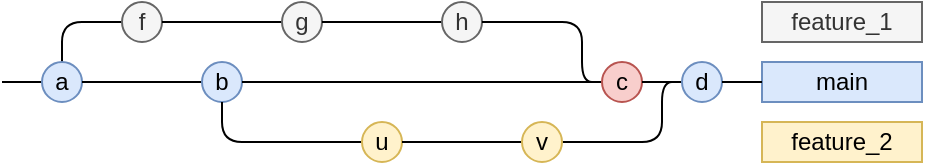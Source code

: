 <mxfile compressed="false" version="17.4.2" type="device">
<diagram id="a" name="Page-1">
  <mxGraphModel dx="532" dy="766" grid="1" gridSize="10" guides="1" tooltips="1" connect="1" arrows="1" fold="1" page="1" pageScale="1" pageWidth="413" pageHeight="583" math="0" shadow="0">
    <root>
      <mxCell id="0" />
      <mxCell id="1" parent="0" />
      <mxCell id="box1" value="feature_1" style="rounded=0;whiteSpace=wrap;html=1;fillColor=#f5f5f5;strokeColor=#666666;fontColor=#333333;" parent="1" vertex="1">
        <mxGeometry x="380" y="20" width="80" height="20" as="geometry" />
      </mxCell>
    <mxCell id="l13" value="" style="endArrow=none;html=1;rounded=1;exitX=0.5;exitY=0;exitDx=0;exitDy=0;entryX=0;entryY=0.5;entryDx=0;entryDy=0;" edge="1" parent="1" source="b4" target="b5">
      <mxGeometry width="50" height="50" relative="1" as="geometry">
        <mxPoint x="30" y="70" as="sourcePoint" />
        <mxPoint x="60" y="30" as="targetPoint" />
        <Array as="points">
          <mxPoint x="30" y="30" />
        </Array>
      </mxGeometry>
    </mxCell>
      <mxCell id="b5" value="f" style="ellipse;whiteSpace=wrap;html=1;fillColor=#f5f5f5;strokeColor=#666666;fontColor=#333333;" vertex="1" parent="1">
        <mxGeometry x="60" y="20" width="20" height="20" as="geometry" />
      </mxCell>
    <mxCell id="l14" value="" style="endArrow=none;html=1;rounded=1;exitX=1;exitY=0.5;exitDx=0;exitDy=0;entryX=0;entryY=0.5;entryDx=0;entryDy=0;" edge="1" parent="1" source="b5" target="b7">
      <mxGeometry width="50" height="50" relative="1" as="geometry">
        <mxPoint x="80" y="30" as="sourcePoint" />
        <mxPoint x="140" y="30" as="targetPoint" />
      </mxGeometry>
    </mxCell>
      <mxCell id="b7" value="g" style="ellipse;whiteSpace=wrap;html=1;fillColor=#f5f5f5;strokeColor=#666666;fontColor=#333333;" vertex="1" parent="1">
        <mxGeometry x="140" y="20" width="20" height="20" as="geometry" />
      </mxCell>
    <mxCell id="l15" value="" style="endArrow=none;html=1;rounded=1;exitX=1;exitY=0.5;exitDx=0;exitDy=0;entryX=0;entryY=0.5;entryDx=0;entryDy=0;" edge="1" parent="1" source="b7" target="b9">
      <mxGeometry width="50" height="50" relative="1" as="geometry">
        <mxPoint x="160" y="30" as="sourcePoint" />
        <mxPoint x="220" y="30" as="targetPoint" />
      </mxGeometry>
    </mxCell>
      <mxCell id="b9" value="h" style="ellipse;whiteSpace=wrap;html=1;fillColor=#f5f5f5;strokeColor=#666666;fontColor=#333333;" vertex="1" parent="1">
        <mxGeometry x="220" y="20" width="20" height="20" as="geometry" />
      </mxCell>
      <mxCell id="box2" value="main" style="rounded=0;whiteSpace=wrap;html=1;fillColor=#dae8fc;strokeColor=#6c8ebf;" parent="1" vertex="1">
        <mxGeometry x="380" y="50" width="80" height="20" as="geometry" />
      </mxCell>
    <mxCell id="l16" value="" style="endArrow=none;html=1;rounded=1;entryX=0;entryY=0.5;entryDx=0;entryDy=0;" edge="1" parent="1" target="b4">
      <mxGeometry width="50" height="50" relative="1" as="geometry">
        <mxPoint x="0" y="60" as="sourcePoint" />
        <mxPoint x="20" y="60" as="targetPoint" />
      </mxGeometry>
    </mxCell>
      <mxCell id="b4" value="a" style="ellipse;whiteSpace=wrap;html=1;fillColor=#dae8fc;strokeColor=#6c8ebf;" vertex="1" parent="1">
        <mxGeometry x="20" y="50" width="20" height="20" as="geometry" />
      </mxCell>
    <mxCell id="l17" value="" style="endArrow=none;html=1;rounded=1;exitX=1;exitY=0.5;exitDx=0;exitDy=0;entryX=0;entryY=0.5;entryDx=0;entryDy=0;" edge="1" parent="1" source="b4" target="b6">
      <mxGeometry width="50" height="50" relative="1" as="geometry">
        <mxPoint x="40" y="60" as="sourcePoint" />
        <mxPoint x="100" y="60" as="targetPoint" />
      </mxGeometry>
    </mxCell>
      <mxCell id="b6" value="b" style="ellipse;whiteSpace=wrap;html=1;fillColor=#dae8fc;strokeColor=#6c8ebf;" vertex="1" parent="1">
        <mxGeometry x="100" y="50" width="20" height="20" as="geometry" />
      </mxCell>
    <mxCell id="l18" value="" style="endArrow=none;html=1;rounded=1;exitX=1;exitY=0.5;exitDx=0;exitDy=0;entryX=0;entryY=0.5;entryDx=0;entryDy=0;" edge="1" parent="1" source="b9" target="b11">
      <mxGeometry width="50" height="50" relative="1" as="geometry">
        <mxPoint x="240" y="30" as="sourcePoint" />
        <mxPoint x="300" y="60" as="targetPoint" />
        <Array as="points">
          <mxPoint x="290" y="30" />
          <mxPoint x="290" y="60" />
        </Array>
      </mxGeometry>
    </mxCell>
    <mxCell id="l19" value="" style="endArrow=none;html=1;rounded=1;exitX=1;exitY=0.5;exitDx=0;exitDy=0;entryX=0;entryY=0.5;entryDx=0;entryDy=0;" edge="1" parent="1" source="b6" target="b11">
      <mxGeometry width="50" height="50" relative="1" as="geometry">
        <mxPoint x="120" y="60" as="sourcePoint" />
        <mxPoint x="300" y="60" as="targetPoint" />
      </mxGeometry>
    </mxCell>
      <mxCell id="b11" value="c" style="ellipse;whiteSpace=wrap;html=1;fillColor=#f8cecc;strokeColor=#b85450;" vertex="1" parent="1">
        <mxGeometry x="300" y="50" width="20" height="20" as="geometry" />
      </mxCell>
    <mxCell id="l20" value="" style="endArrow=none;html=1;rounded=1;exitX=1;exitY=0.5;exitDx=0;exitDy=0;entryX=0;entryY=0.5;entryDx=0;entryDy=0;" edge="1" parent="1" source="b11" target="b12">
      <mxGeometry width="50" height="50" relative="1" as="geometry">
        <mxPoint x="320" y="60" as="sourcePoint" />
        <mxPoint x="340" y="60" as="targetPoint" />
      </mxGeometry>
    </mxCell>
    <mxCell id="l21" value="" style="endArrow=none;html=1;rounded=1;exitX=1;exitY=0.5;exitDx=0;exitDy=0;entryX=0;entryY=0.5;entryDx=0;entryDy=0;" edge="1" parent="1" source="b10" target="b12">
      <mxGeometry width="50" height="50" relative="1" as="geometry">
        <mxPoint x="280" y="90" as="sourcePoint" />
        <mxPoint x="340" y="60" as="targetPoint" />
        <Array as="points">
          <mxPoint x="330" y="90" />
          <mxPoint x="330" y="60" />
        </Array>
      </mxGeometry>
    </mxCell>
      <mxCell id="b12" value="d" style="ellipse;whiteSpace=wrap;html=1;fillColor=#dae8fc;strokeColor=#6c8ebf;" vertex="1" parent="1">
        <mxGeometry x="340" y="50" width="20" height="20" as="geometry" />
      </mxCell>
    <mxCell id="l22" value="" style="endArrow=none;html=1;rounded=1;exitX=1;exitY=0.5;exitDx=0;exitDy=0;entryX=0;entryY=0.5;entryDx=0;entryDy=0;" edge="1" parent="1" source="b12" target="box2">
      <mxGeometry width="50" height="50" relative="1" as="geometry">
        <mxPoint x="360" y="60" as="sourcePoint" />
        <mxPoint x="380" y="60" as="targetPoint" />
      </mxGeometry>
    </mxCell>
      <mxCell id="box3" value="feature_2" style="rounded=0;whiteSpace=wrap;html=1;fillColor=#fff2cc;strokeColor=#d6b656;" parent="1" vertex="1">
        <mxGeometry x="380" y="80" width="80" height="20" as="geometry" />
      </mxCell>
    <mxCell id="l23" value="" style="endArrow=none;html=1;rounded=1;exitX=0.5;exitY=1;exitDx=0;exitDy=0;entryX=0;entryY=0.5;entryDx=0;entryDy=0;" edge="1" parent="1" source="b6" target="b8">
      <mxGeometry width="50" height="50" relative="1" as="geometry">
        <mxPoint x="110" y="50" as="sourcePoint" />
        <mxPoint x="180" y="90" as="targetPoint" />
        <Array as="points">
          <mxPoint x="110" y="90" />
        </Array>
      </mxGeometry>
    </mxCell>
      <mxCell id="b8" value="u" style="ellipse;whiteSpace=wrap;html=1;fillColor=#fff2cc;strokeColor=#d6b656;" vertex="1" parent="1">
        <mxGeometry x="180" y="80" width="20" height="20" as="geometry" />
      </mxCell>
    <mxCell id="l24" value="" style="endArrow=none;html=1;rounded=1;exitX=1;exitY=0.5;exitDx=0;exitDy=0;entryX=0;entryY=0.5;entryDx=0;entryDy=0;" edge="1" parent="1" source="b8" target="b10">
      <mxGeometry width="50" height="50" relative="1" as="geometry">
        <mxPoint x="200" y="90" as="sourcePoint" />
        <mxPoint x="260" y="90" as="targetPoint" />
      </mxGeometry>
    </mxCell>
      <mxCell id="b10" value="v" style="ellipse;whiteSpace=wrap;html=1;fillColor=#fff2cc;strokeColor=#d6b656;" vertex="1" parent="1">
        <mxGeometry x="260" y="80" width="20" height="20" as="geometry" />
      </mxCell>
      </root>
    </mxGraphModel>
  </diagram>
</mxfile>